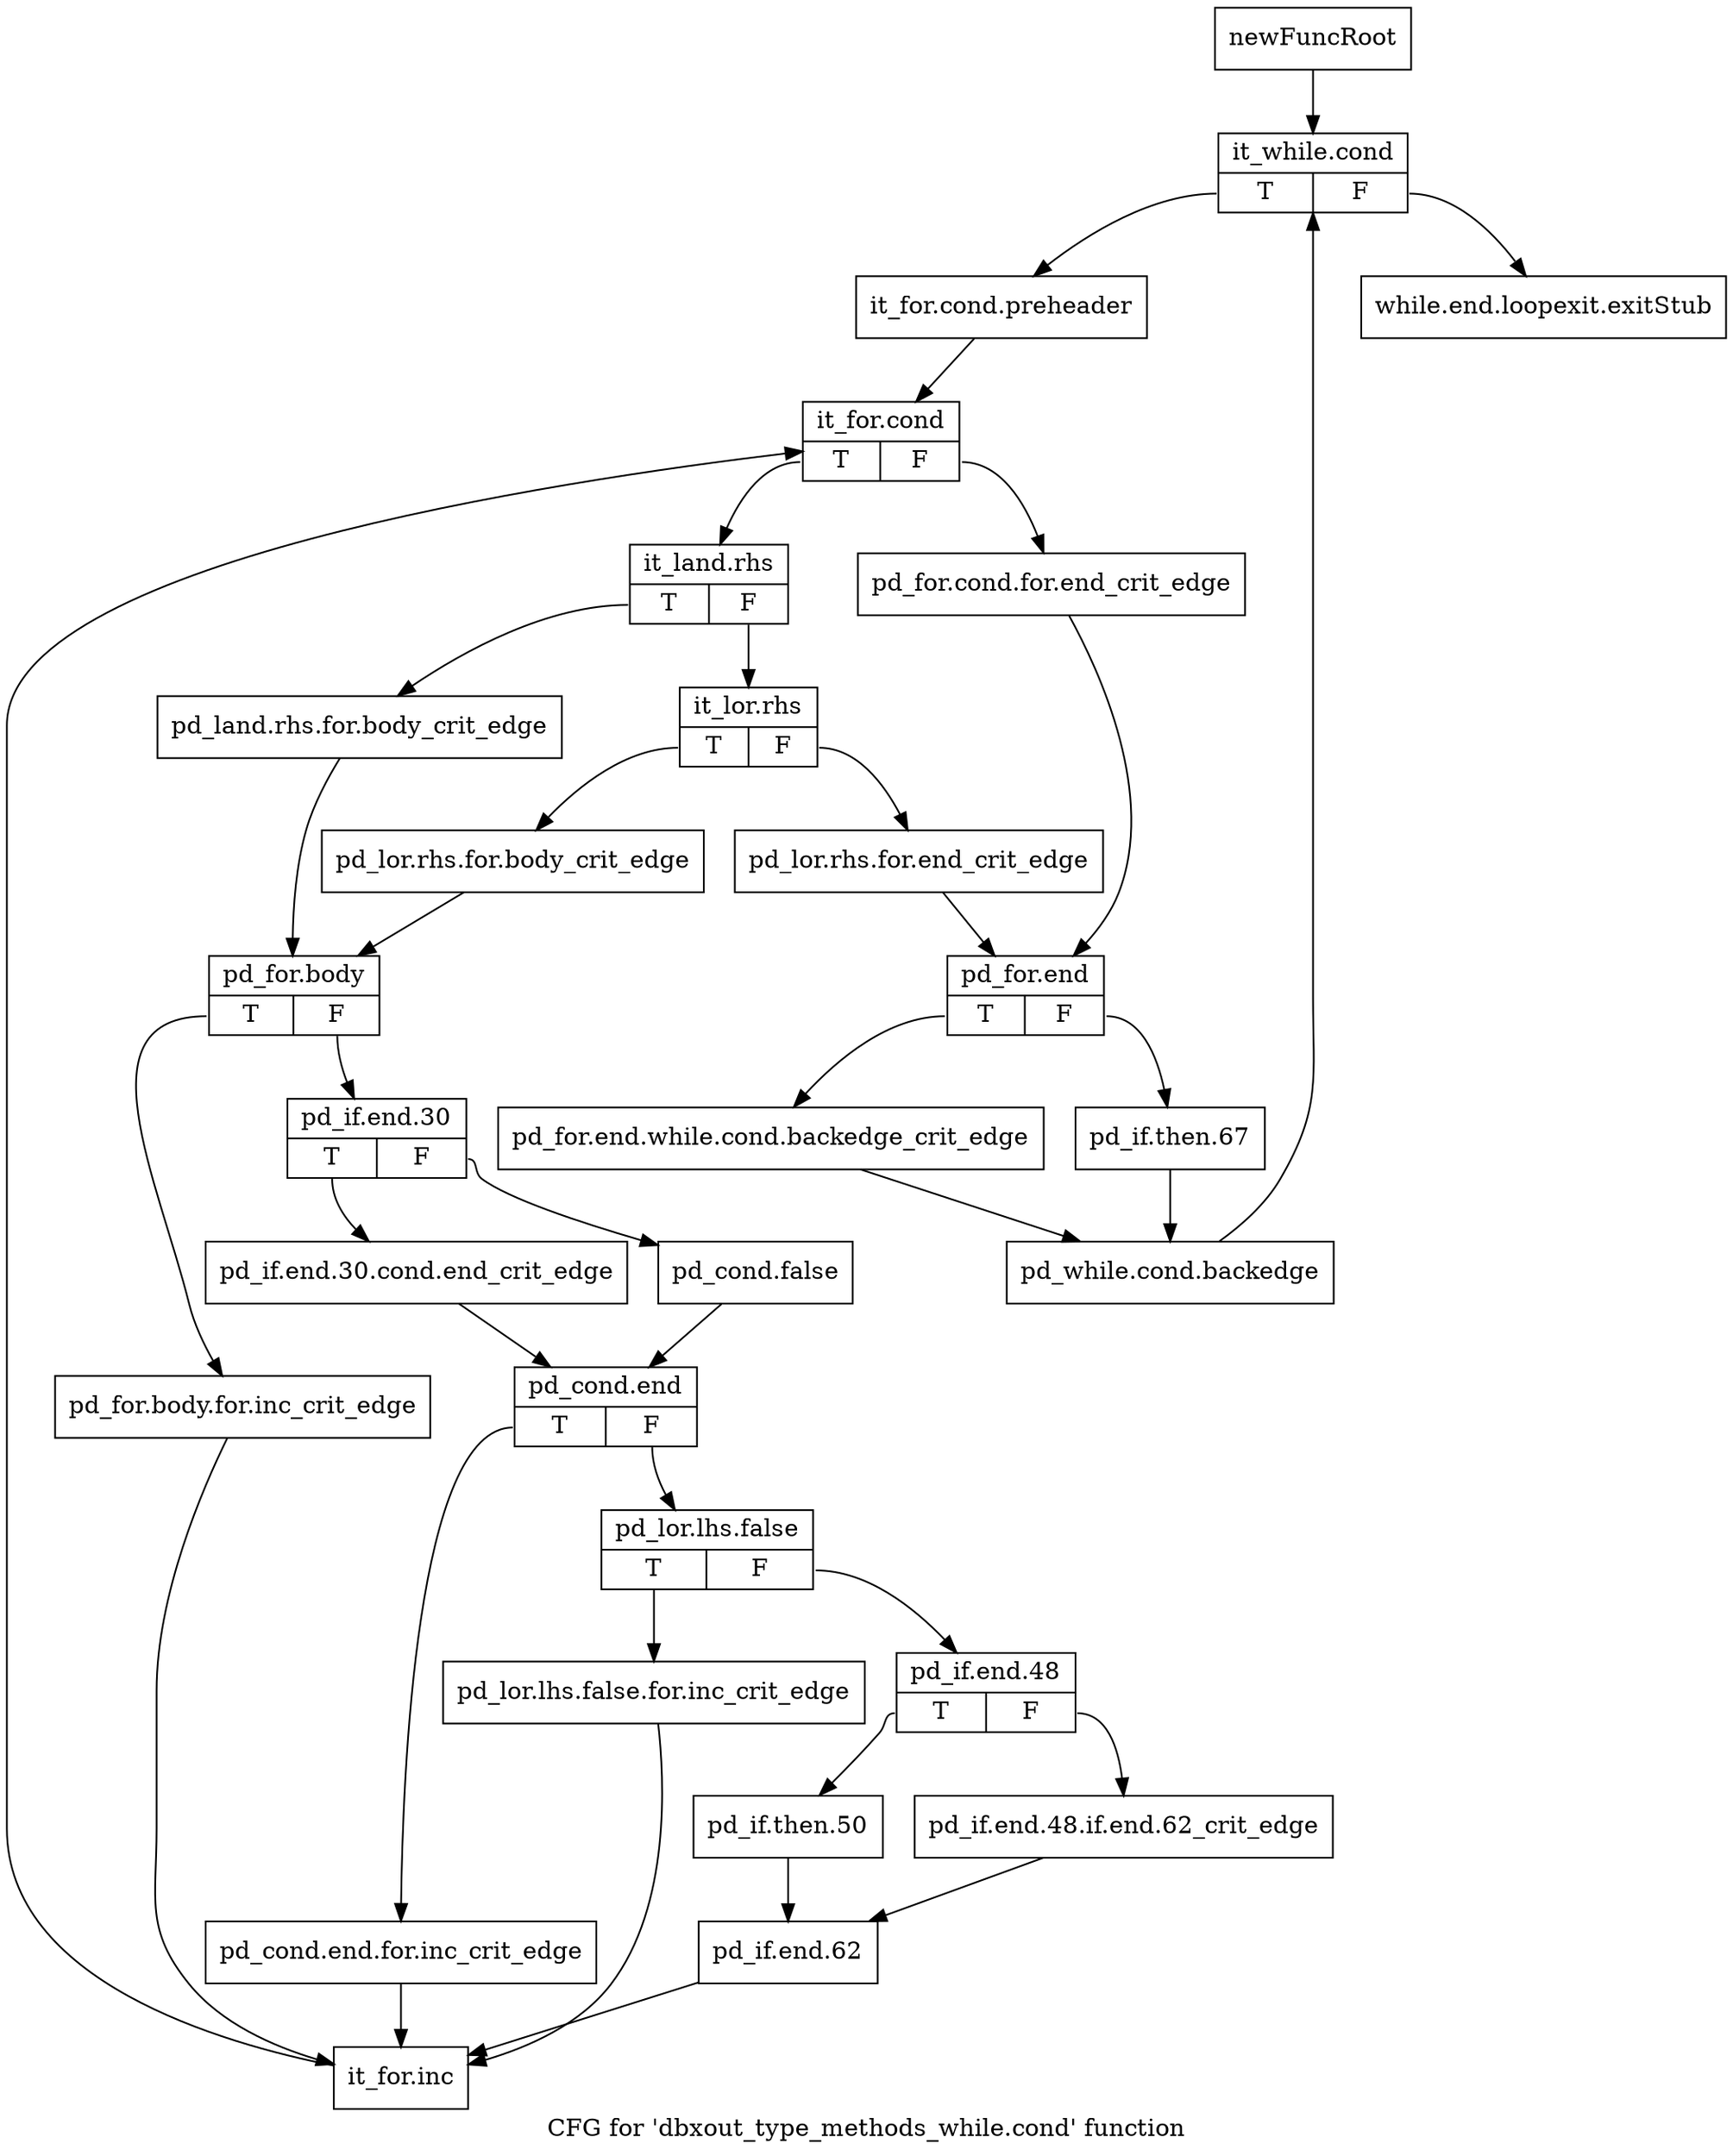 digraph "CFG for 'dbxout_type_methods_while.cond' function" {
	label="CFG for 'dbxout_type_methods_while.cond' function";

	Node0xaa38e00 [shape=record,label="{newFuncRoot}"];
	Node0xaa38e00 -> Node0xaa38ea0;
	Node0xaa38e50 [shape=record,label="{while.end.loopexit.exitStub}"];
	Node0xaa38ea0 [shape=record,label="{it_while.cond|{<s0>T|<s1>F}}"];
	Node0xaa38ea0:s0 -> Node0xaa38ef0;
	Node0xaa38ea0:s1 -> Node0xaa38e50;
	Node0xaa38ef0 [shape=record,label="{it_for.cond.preheader}"];
	Node0xaa38ef0 -> Node0xaa38f40;
	Node0xaa38f40 [shape=record,label="{it_for.cond|{<s0>T|<s1>F}}"];
	Node0xaa38f40:s0 -> Node0xaa38fe0;
	Node0xaa38f40:s1 -> Node0xaa38f90;
	Node0xaa38f90 [shape=record,label="{pd_for.cond.for.end_crit_edge}"];
	Node0xaa38f90 -> Node0xaa390d0;
	Node0xaa38fe0 [shape=record,label="{it_land.rhs|{<s0>T|<s1>F}}"];
	Node0xaa38fe0:s0 -> Node0xaa33780;
	Node0xaa38fe0:s1 -> Node0xaa39030;
	Node0xaa39030 [shape=record,label="{it_lor.rhs|{<s0>T|<s1>F}}"];
	Node0xaa39030:s0 -> Node0xaa33730;
	Node0xaa39030:s1 -> Node0xaa39080;
	Node0xaa39080 [shape=record,label="{pd_lor.rhs.for.end_crit_edge}"];
	Node0xaa39080 -> Node0xaa390d0;
	Node0xaa390d0 [shape=record,label="{pd_for.end|{<s0>T|<s1>F}}"];
	Node0xaa390d0:s0 -> Node0xaa39170;
	Node0xaa390d0:s1 -> Node0xaa39120;
	Node0xaa39120 [shape=record,label="{pd_if.then.67}"];
	Node0xaa39120 -> Node0xaa391c0;
	Node0xaa39170 [shape=record,label="{pd_for.end.while.cond.backedge_crit_edge}"];
	Node0xaa39170 -> Node0xaa391c0;
	Node0xaa391c0 [shape=record,label="{pd_while.cond.backedge}"];
	Node0xaa391c0 -> Node0xaa38ea0;
	Node0xaa33730 [shape=record,label="{pd_lor.rhs.for.body_crit_edge}"];
	Node0xaa33730 -> Node0xaa3a1f0;
	Node0xaa33780 [shape=record,label="{pd_land.rhs.for.body_crit_edge}"];
	Node0xaa33780 -> Node0xaa3a1f0;
	Node0xaa3a1f0 [shape=record,label="{pd_for.body|{<s0>T|<s1>F}}"];
	Node0xaa3a1f0:s0 -> Node0xaa3a5b0;
	Node0xaa3a1f0:s1 -> Node0xaa3a240;
	Node0xaa3a240 [shape=record,label="{pd_if.end.30|{<s0>T|<s1>F}}"];
	Node0xaa3a240:s0 -> Node0xaa3a2e0;
	Node0xaa3a240:s1 -> Node0xaa3a290;
	Node0xaa3a290 [shape=record,label="{pd_cond.false}"];
	Node0xaa3a290 -> Node0xaa3a330;
	Node0xaa3a2e0 [shape=record,label="{pd_if.end.30.cond.end_crit_edge}"];
	Node0xaa3a2e0 -> Node0xaa3a330;
	Node0xaa3a330 [shape=record,label="{pd_cond.end|{<s0>T|<s1>F}}"];
	Node0xaa3a330:s0 -> Node0xaa3a560;
	Node0xaa3a330:s1 -> Node0xaa3a380;
	Node0xaa3a380 [shape=record,label="{pd_lor.lhs.false|{<s0>T|<s1>F}}"];
	Node0xaa3a380:s0 -> Node0xaa3a510;
	Node0xaa3a380:s1 -> Node0xaa3a3d0;
	Node0xaa3a3d0 [shape=record,label="{pd_if.end.48|{<s0>T|<s1>F}}"];
	Node0xaa3a3d0:s0 -> Node0xaa3a470;
	Node0xaa3a3d0:s1 -> Node0xaa3a420;
	Node0xaa3a420 [shape=record,label="{pd_if.end.48.if.end.62_crit_edge}"];
	Node0xaa3a420 -> Node0xaa3a4c0;
	Node0xaa3a470 [shape=record,label="{pd_if.then.50}"];
	Node0xaa3a470 -> Node0xaa3a4c0;
	Node0xaa3a4c0 [shape=record,label="{pd_if.end.62}"];
	Node0xaa3a4c0 -> Node0xaa3a600;
	Node0xaa3a510 [shape=record,label="{pd_lor.lhs.false.for.inc_crit_edge}"];
	Node0xaa3a510 -> Node0xaa3a600;
	Node0xaa3a560 [shape=record,label="{pd_cond.end.for.inc_crit_edge}"];
	Node0xaa3a560 -> Node0xaa3a600;
	Node0xaa3a5b0 [shape=record,label="{pd_for.body.for.inc_crit_edge}"];
	Node0xaa3a5b0 -> Node0xaa3a600;
	Node0xaa3a600 [shape=record,label="{it_for.inc}"];
	Node0xaa3a600 -> Node0xaa38f40;
}
